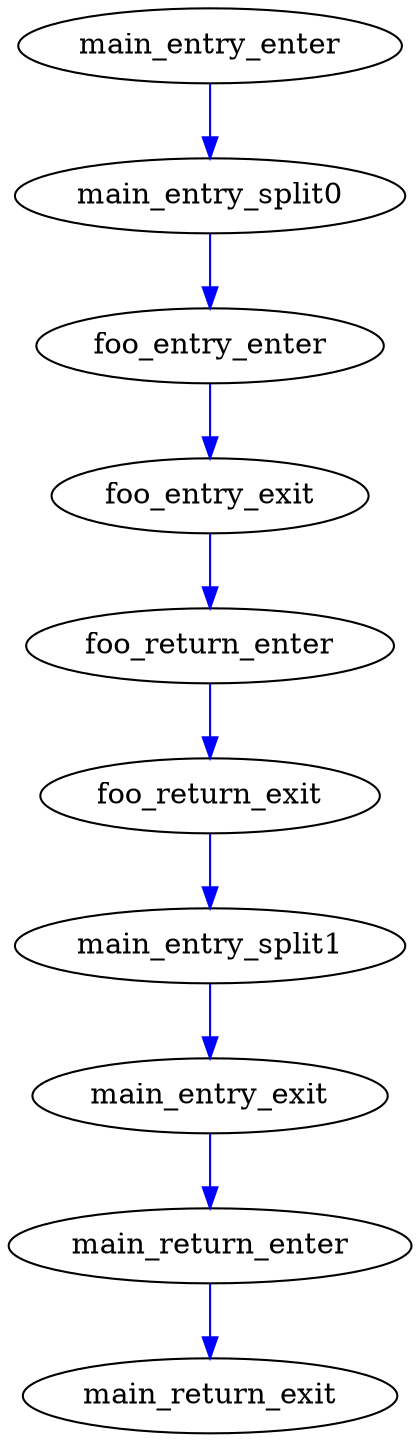 digraph test2 {
edge [color=Blue]
{rank=min; main_entry_enter}

main_return_exit [label="main_return_exit"]
main_return_enter [label="main_return_enter"]
foo_entry_enter [label="foo_entry_enter"]
main_entry_split1 [label="main_entry_split1"]
main_entry_split0 [label="main_entry_split0"]
main_entry_exit [label="main_entry_exit"]
main_entry_enter [label="main_entry_enter"]
foo_return_exit [label="foo_return_exit"]
foo_return_enter [label="foo_return_enter"]
foo_entry_exit [label="foo_entry_exit"]
foo_entry_enter [label="foo_entry_enter"]

main_return_enter->main_return_exit
main_entry_exit->main_return_enter
main_entry_split1->main_entry_exit
foo_return_exit->main_entry_split1
main_entry_split0->foo_entry_enter
main_entry_enter->main_entry_split0
foo_return_enter->foo_return_exit
foo_entry_exit->foo_return_enter
foo_entry_enter->foo_entry_exit
}
